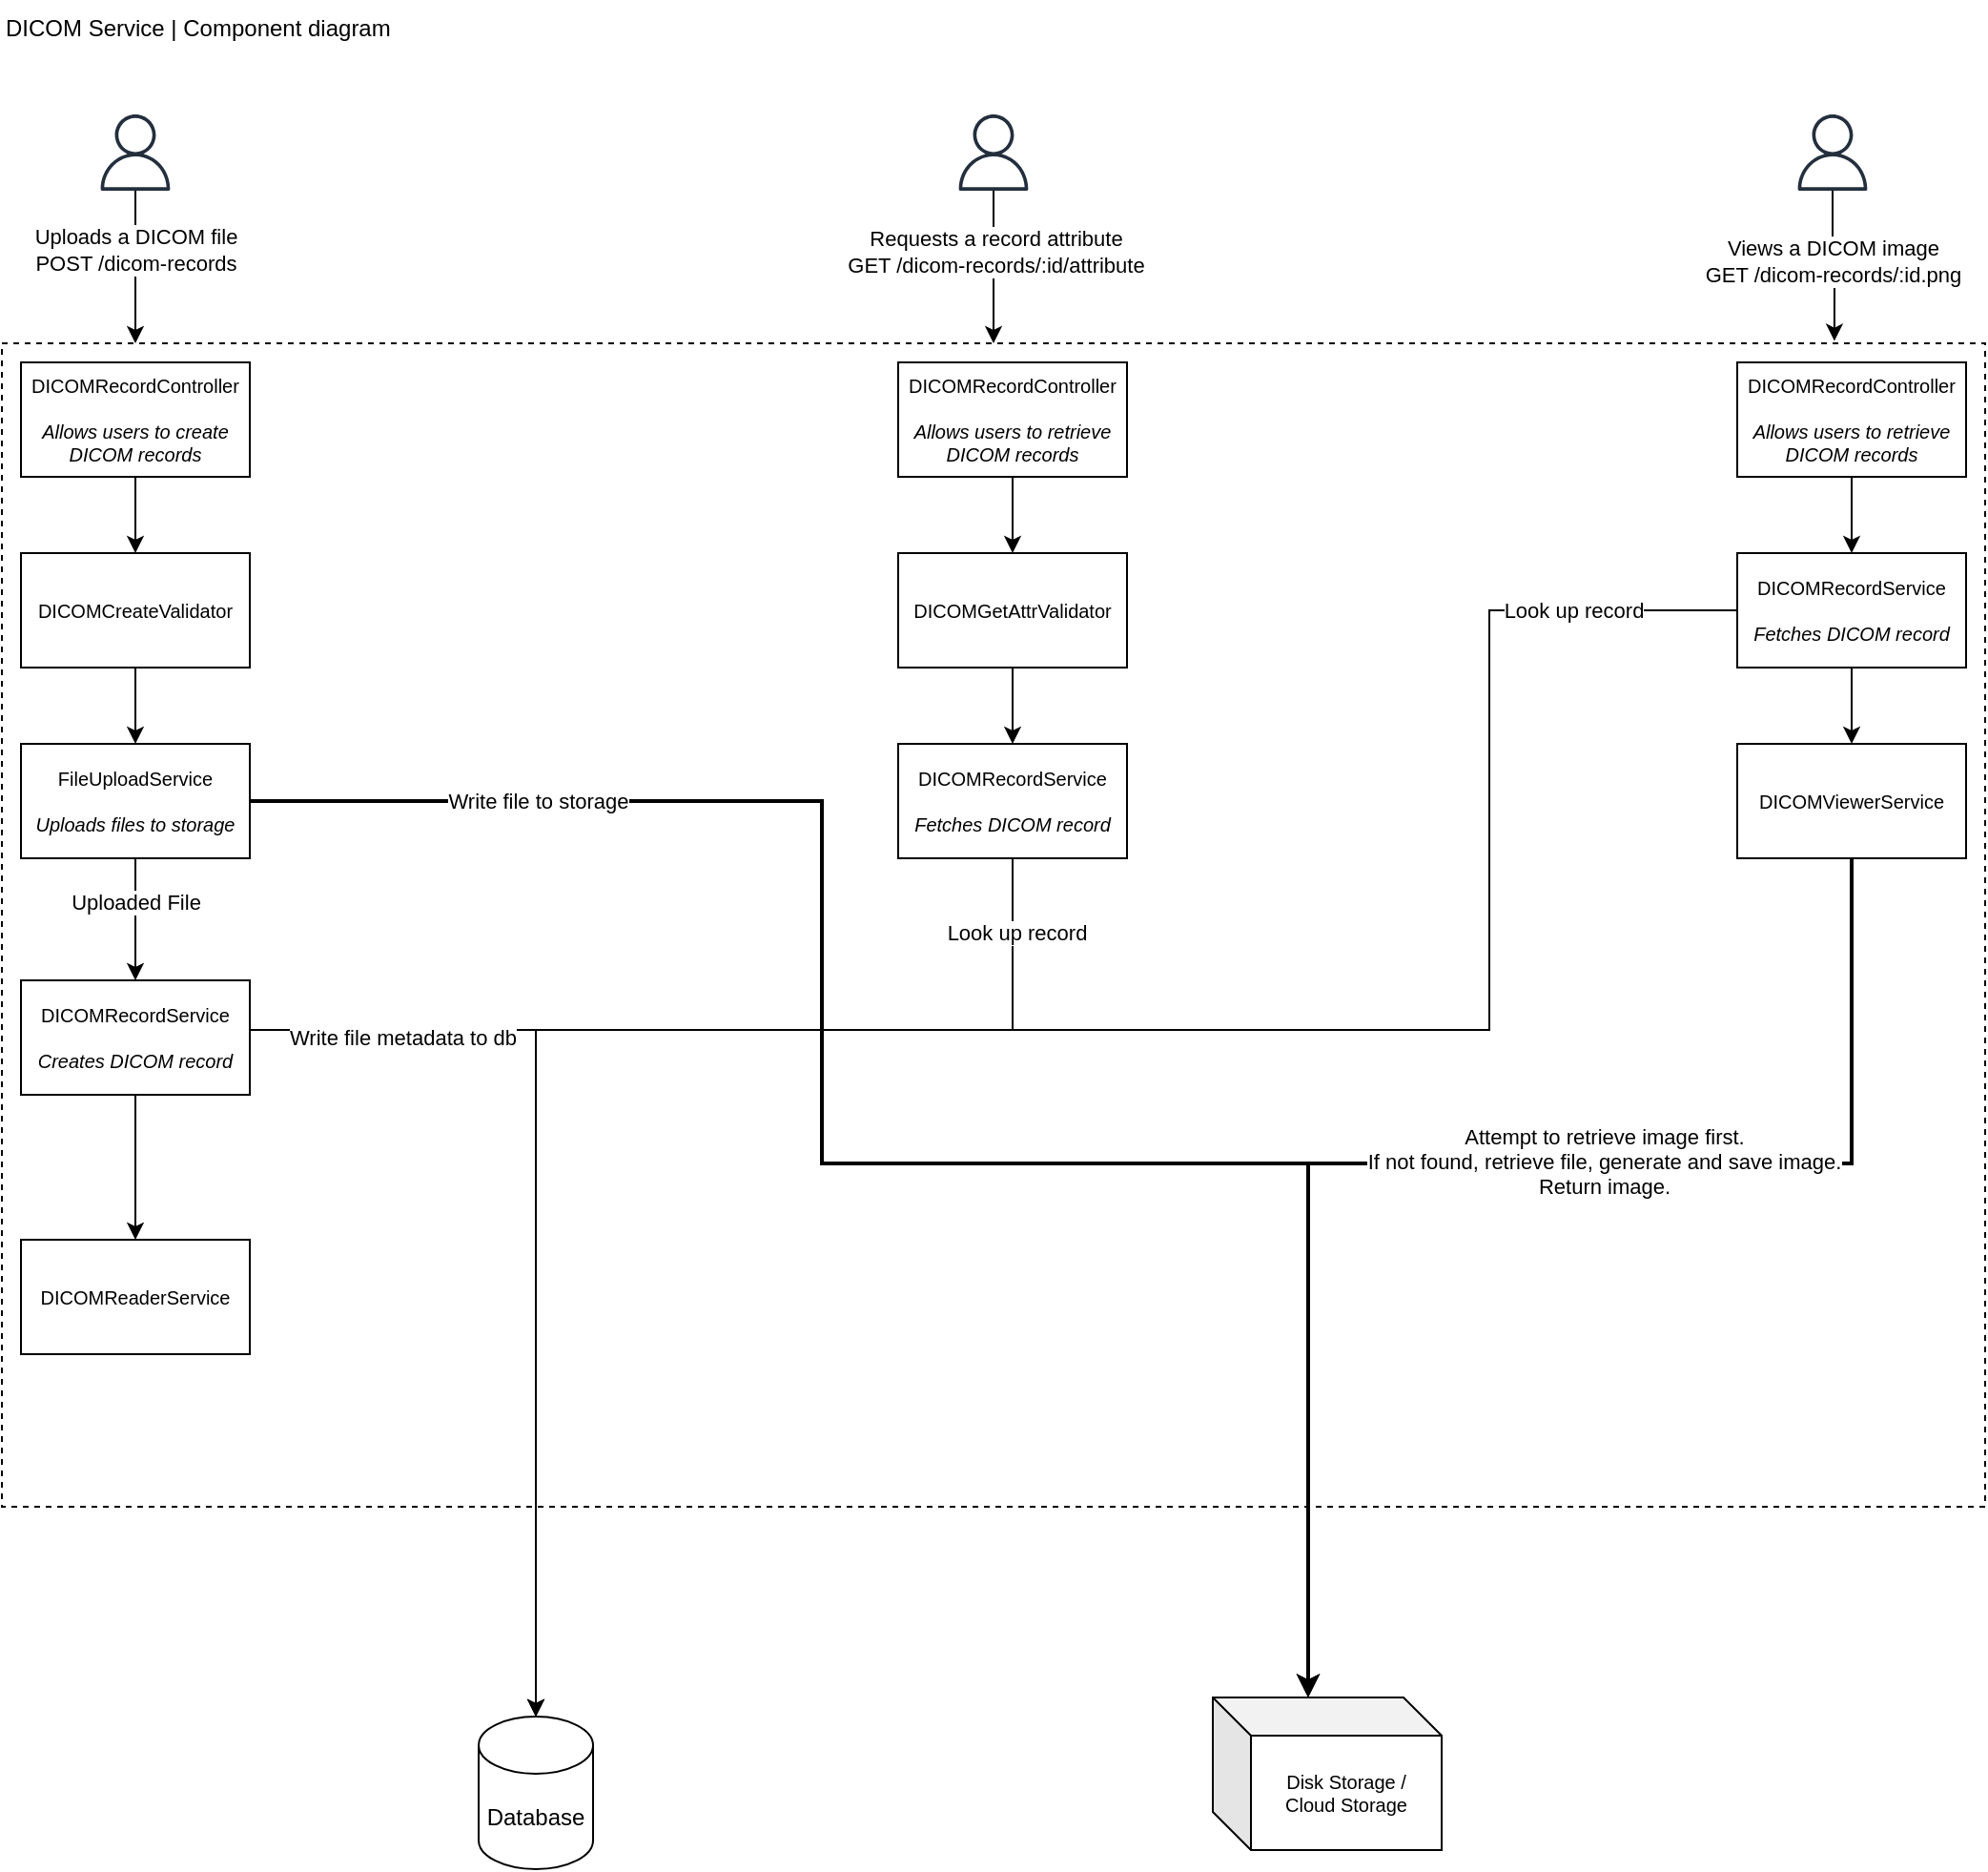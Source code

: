 <mxfile version="22.1.18" type="device">
  <diagram id="C5RBs43oDa-KdzZeNtuy" name="Page-1">
    <mxGraphModel dx="2206" dy="1171" grid="1" gridSize="10" guides="1" tooltips="1" connect="1" arrows="1" fold="1" page="1" pageScale="1" pageWidth="827" pageHeight="1169" math="0" shadow="0">
      <root>
        <mxCell id="WIyWlLk6GJQsqaUBKTNV-0" />
        <mxCell id="WIyWlLk6GJQsqaUBKTNV-1" parent="WIyWlLk6GJQsqaUBKTNV-0" />
        <mxCell id="PVmqU7dUtUpFM0oI26Ke-2" value="" style="rounded=0;whiteSpace=wrap;html=1;fillColor=none;dashed=1;" vertex="1" parent="WIyWlLk6GJQsqaUBKTNV-1">
          <mxGeometry x="10" y="190" width="1040" height="610" as="geometry" />
        </mxCell>
        <mxCell id="PVmqU7dUtUpFM0oI26Ke-0" value="DICOM Service | Component diagram" style="text;html=1;strokeColor=none;fillColor=none;align=left;verticalAlign=middle;whiteSpace=wrap;rounded=0;" vertex="1" parent="WIyWlLk6GJQsqaUBKTNV-1">
          <mxGeometry x="10" y="10" width="220" height="30" as="geometry" />
        </mxCell>
        <mxCell id="PVmqU7dUtUpFM0oI26Ke-1" value="" style="sketch=0;outlineConnect=0;fontColor=#232F3E;gradientColor=none;fillColor=#232F3D;strokeColor=none;dashed=0;verticalLabelPosition=bottom;verticalAlign=top;align=center;html=1;fontSize=12;fontStyle=0;aspect=fixed;pointerEvents=1;shape=mxgraph.aws4.user;" vertex="1" parent="WIyWlLk6GJQsqaUBKTNV-1">
          <mxGeometry x="60" y="70" width="40" height="40" as="geometry" />
        </mxCell>
        <mxCell id="PVmqU7dUtUpFM0oI26Ke-10" style="edgeStyle=orthogonalEdgeStyle;rounded=0;orthogonalLoop=1;jettySize=auto;html=1;" edge="1" parent="WIyWlLk6GJQsqaUBKTNV-1" source="PVmqU7dUtUpFM0oI26Ke-5" target="PVmqU7dUtUpFM0oI26Ke-9">
          <mxGeometry relative="1" as="geometry" />
        </mxCell>
        <mxCell id="PVmqU7dUtUpFM0oI26Ke-5" value="DICOMCreateValidator" style="rounded=0;whiteSpace=wrap;html=1;fontSize=10;" vertex="1" parent="WIyWlLk6GJQsqaUBKTNV-1">
          <mxGeometry x="20" y="300" width="120" height="60" as="geometry" />
        </mxCell>
        <mxCell id="PVmqU7dUtUpFM0oI26Ke-6" value="Disk Storage / &lt;br style=&quot;font-size: 10px;&quot;&gt;Cloud Storage" style="shape=cube;whiteSpace=wrap;html=1;boundedLbl=1;backgroundOutline=1;darkOpacity=0.05;darkOpacity2=0.1;fontSize=10;" vertex="1" parent="WIyWlLk6GJQsqaUBKTNV-1">
          <mxGeometry x="645" y="900" width="120" height="80" as="geometry" />
        </mxCell>
        <mxCell id="PVmqU7dUtUpFM0oI26Ke-32" style="edgeStyle=orthogonalEdgeStyle;rounded=0;orthogonalLoop=1;jettySize=auto;html=1;entryX=0.5;entryY=0;entryDx=0;entryDy=0;" edge="1" parent="WIyWlLk6GJQsqaUBKTNV-1" source="PVmqU7dUtUpFM0oI26Ke-9" target="PVmqU7dUtUpFM0oI26Ke-31">
          <mxGeometry relative="1" as="geometry" />
        </mxCell>
        <mxCell id="PVmqU7dUtUpFM0oI26Ke-34" value="Uploaded File" style="edgeLabel;html=1;align=center;verticalAlign=middle;resizable=0;points=[];" vertex="1" connectable="0" parent="PVmqU7dUtUpFM0oI26Ke-32">
          <mxGeometry x="-0.298" relative="1" as="geometry">
            <mxPoint as="offset" />
          </mxGeometry>
        </mxCell>
        <mxCell id="PVmqU7dUtUpFM0oI26Ke-9" value="FileUploadService&lt;br&gt;&lt;br&gt;&lt;i&gt;Uploads files to storage&lt;/i&gt;" style="rounded=0;whiteSpace=wrap;html=1;fontSize=10;" vertex="1" parent="WIyWlLk6GJQsqaUBKTNV-1">
          <mxGeometry x="20" y="400" width="120" height="60" as="geometry" />
        </mxCell>
        <mxCell id="PVmqU7dUtUpFM0oI26Ke-13" style="edgeStyle=orthogonalEdgeStyle;rounded=0;orthogonalLoop=1;jettySize=auto;html=1;entryX=0.5;entryY=0;entryDx=0;entryDy=0;" edge="1" parent="WIyWlLk6GJQsqaUBKTNV-1" source="PVmqU7dUtUpFM0oI26Ke-12" target="PVmqU7dUtUpFM0oI26Ke-5">
          <mxGeometry relative="1" as="geometry" />
        </mxCell>
        <mxCell id="PVmqU7dUtUpFM0oI26Ke-12" value="DICOMRecordController&lt;br&gt;&lt;br&gt;&lt;i&gt;Allows users to create DICOM records&lt;/i&gt;" style="rounded=0;whiteSpace=wrap;html=1;fontSize=10;" vertex="1" parent="WIyWlLk6GJQsqaUBKTNV-1">
          <mxGeometry x="20" y="200" width="120" height="60" as="geometry" />
        </mxCell>
        <mxCell id="PVmqU7dUtUpFM0oI26Ke-26" style="edgeStyle=orthogonalEdgeStyle;rounded=0;orthogonalLoop=1;jettySize=auto;html=1;" edge="1" parent="WIyWlLk6GJQsqaUBKTNV-1" source="PVmqU7dUtUpFM0oI26Ke-1">
          <mxGeometry relative="1" as="geometry">
            <mxPoint x="80" y="190" as="targetPoint" />
            <Array as="points">
              <mxPoint x="80" y="188" />
            </Array>
          </mxGeometry>
        </mxCell>
        <mxCell id="PVmqU7dUtUpFM0oI26Ke-27" value="Uploads a DICOM file&lt;br&gt;POST /dicom-records" style="edgeLabel;html=1;align=center;verticalAlign=middle;resizable=0;points=[];" vertex="1" connectable="0" parent="PVmqU7dUtUpFM0oI26Ke-26">
          <mxGeometry x="-0.258" relative="1" as="geometry">
            <mxPoint y="1" as="offset" />
          </mxGeometry>
        </mxCell>
        <mxCell id="PVmqU7dUtUpFM0oI26Ke-28" style="edgeStyle=orthogonalEdgeStyle;rounded=0;orthogonalLoop=1;jettySize=auto;html=1;entryX=0;entryY=0;entryDx=50;entryDy=0;entryPerimeter=0;strokeWidth=2;" edge="1" parent="WIyWlLk6GJQsqaUBKTNV-1" source="PVmqU7dUtUpFM0oI26Ke-9" target="PVmqU7dUtUpFM0oI26Ke-6">
          <mxGeometry relative="1" as="geometry">
            <Array as="points">
              <mxPoint x="440" y="430" />
              <mxPoint x="440" y="620" />
              <mxPoint x="695" y="620" />
            </Array>
          </mxGeometry>
        </mxCell>
        <mxCell id="PVmqU7dUtUpFM0oI26Ke-29" value="Write file to storage" style="edgeLabel;html=1;align=center;verticalAlign=middle;resizable=0;points=[];" vertex="1" connectable="0" parent="PVmqU7dUtUpFM0oI26Ke-28">
          <mxGeometry x="-0.027" y="1" relative="1" as="geometry">
            <mxPoint x="-158" y="-189" as="offset" />
          </mxGeometry>
        </mxCell>
        <mxCell id="PVmqU7dUtUpFM0oI26Ke-36" style="edgeStyle=orthogonalEdgeStyle;rounded=0;orthogonalLoop=1;jettySize=auto;html=1;" edge="1" parent="WIyWlLk6GJQsqaUBKTNV-1" source="PVmqU7dUtUpFM0oI26Ke-31" target="PVmqU7dUtUpFM0oI26Ke-35">
          <mxGeometry relative="1" as="geometry">
            <Array as="points">
              <mxPoint x="290" y="550" />
            </Array>
          </mxGeometry>
        </mxCell>
        <mxCell id="PVmqU7dUtUpFM0oI26Ke-37" value="Write file metadata to db" style="edgeLabel;html=1;align=center;verticalAlign=middle;resizable=0;points=[];" vertex="1" connectable="0" parent="PVmqU7dUtUpFM0oI26Ke-36">
          <mxGeometry x="-0.306" y="-3" relative="1" as="geometry">
            <mxPoint x="-67" y="-23" as="offset" />
          </mxGeometry>
        </mxCell>
        <mxCell id="PVmqU7dUtUpFM0oI26Ke-68" value="" style="edgeStyle=orthogonalEdgeStyle;rounded=0;orthogonalLoop=1;jettySize=auto;html=1;" edge="1" parent="WIyWlLk6GJQsqaUBKTNV-1" source="PVmqU7dUtUpFM0oI26Ke-31" target="PVmqU7dUtUpFM0oI26Ke-66">
          <mxGeometry relative="1" as="geometry" />
        </mxCell>
        <mxCell id="PVmqU7dUtUpFM0oI26Ke-31" value="DICOMRecordService&lt;br&gt;&lt;br&gt;&lt;i&gt;Creates DICOM record&lt;/i&gt;" style="rounded=0;whiteSpace=wrap;html=1;fontSize=10;" vertex="1" parent="WIyWlLk6GJQsqaUBKTNV-1">
          <mxGeometry x="20" y="524" width="120" height="60" as="geometry" />
        </mxCell>
        <mxCell id="PVmqU7dUtUpFM0oI26Ke-35" value="Database" style="shape=cylinder3;whiteSpace=wrap;html=1;boundedLbl=1;backgroundOutline=1;size=15;" vertex="1" parent="WIyWlLk6GJQsqaUBKTNV-1">
          <mxGeometry x="260" y="910" width="60" height="80" as="geometry" />
        </mxCell>
        <mxCell id="PVmqU7dUtUpFM0oI26Ke-38" value="" style="sketch=0;outlineConnect=0;fontColor=#232F3E;gradientColor=none;fillColor=#232F3D;strokeColor=none;dashed=0;verticalLabelPosition=bottom;verticalAlign=top;align=center;html=1;fontSize=12;fontStyle=0;aspect=fixed;pointerEvents=1;shape=mxgraph.aws4.user;" vertex="1" parent="WIyWlLk6GJQsqaUBKTNV-1">
          <mxGeometry x="510" y="70" width="40" height="40" as="geometry" />
        </mxCell>
        <mxCell id="PVmqU7dUtUpFM0oI26Ke-39" style="edgeStyle=orthogonalEdgeStyle;rounded=0;orthogonalLoop=1;jettySize=auto;html=1;entryX=0.5;entryY=0;entryDx=0;entryDy=0;" edge="1" parent="WIyWlLk6GJQsqaUBKTNV-1" source="PVmqU7dUtUpFM0oI26Ke-38" target="PVmqU7dUtUpFM0oI26Ke-2">
          <mxGeometry relative="1" as="geometry" />
        </mxCell>
        <mxCell id="PVmqU7dUtUpFM0oI26Ke-40" value="Requests a record attribute&lt;br&gt;GET /dicom-records/:id/attribute" style="edgeLabel;html=1;align=center;verticalAlign=middle;resizable=0;points=[];" vertex="1" connectable="0" parent="PVmqU7dUtUpFM0oI26Ke-39">
          <mxGeometry x="-0.237" y="1" relative="1" as="geometry">
            <mxPoint y="1" as="offset" />
          </mxGeometry>
        </mxCell>
        <mxCell id="PVmqU7dUtUpFM0oI26Ke-43" style="edgeStyle=orthogonalEdgeStyle;rounded=0;orthogonalLoop=1;jettySize=auto;html=1;entryX=0.5;entryY=0;entryDx=0;entryDy=0;" edge="1" parent="WIyWlLk6GJQsqaUBKTNV-1" source="PVmqU7dUtUpFM0oI26Ke-41" target="PVmqU7dUtUpFM0oI26Ke-42">
          <mxGeometry relative="1" as="geometry" />
        </mxCell>
        <mxCell id="PVmqU7dUtUpFM0oI26Ke-41" value="DICOMRecordController&lt;br&gt;&lt;br&gt;&lt;i&gt;Allows users to retrieve DICOM records&lt;/i&gt;" style="rounded=0;whiteSpace=wrap;html=1;fontSize=10;" vertex="1" parent="WIyWlLk6GJQsqaUBKTNV-1">
          <mxGeometry x="480" y="200" width="120" height="60" as="geometry" />
        </mxCell>
        <mxCell id="PVmqU7dUtUpFM0oI26Ke-45" style="edgeStyle=orthogonalEdgeStyle;rounded=0;orthogonalLoop=1;jettySize=auto;html=1;" edge="1" parent="WIyWlLk6GJQsqaUBKTNV-1" source="PVmqU7dUtUpFM0oI26Ke-42" target="PVmqU7dUtUpFM0oI26Ke-44">
          <mxGeometry relative="1" as="geometry" />
        </mxCell>
        <mxCell id="PVmqU7dUtUpFM0oI26Ke-42" value="DICOMGetAttrValidator" style="rounded=0;whiteSpace=wrap;html=1;fontSize=10;" vertex="1" parent="WIyWlLk6GJQsqaUBKTNV-1">
          <mxGeometry x="480" y="300" width="120" height="60" as="geometry" />
        </mxCell>
        <mxCell id="PVmqU7dUtUpFM0oI26Ke-44" value="DICOMRecordService&lt;br&gt;&lt;br&gt;&lt;i&gt;Fetches DICOM record&lt;/i&gt;" style="rounded=0;whiteSpace=wrap;html=1;fontSize=10;" vertex="1" parent="WIyWlLk6GJQsqaUBKTNV-1">
          <mxGeometry x="480" y="400" width="120" height="60" as="geometry" />
        </mxCell>
        <mxCell id="PVmqU7dUtUpFM0oI26Ke-50" value="" style="sketch=0;outlineConnect=0;fontColor=#232F3E;gradientColor=none;fillColor=#232F3D;strokeColor=none;dashed=0;verticalLabelPosition=bottom;verticalAlign=top;align=center;html=1;fontSize=12;fontStyle=0;aspect=fixed;pointerEvents=1;shape=mxgraph.aws4.user;" vertex="1" parent="WIyWlLk6GJQsqaUBKTNV-1">
          <mxGeometry x="950" y="70" width="40" height="40" as="geometry" />
        </mxCell>
        <mxCell id="PVmqU7dUtUpFM0oI26Ke-58" style="edgeStyle=orthogonalEdgeStyle;rounded=0;orthogonalLoop=1;jettySize=auto;html=1;entryX=0.5;entryY=0;entryDx=0;entryDy=0;" edge="1" parent="WIyWlLk6GJQsqaUBKTNV-1" source="PVmqU7dUtUpFM0oI26Ke-52" target="PVmqU7dUtUpFM0oI26Ke-54">
          <mxGeometry relative="1" as="geometry" />
        </mxCell>
        <mxCell id="PVmqU7dUtUpFM0oI26Ke-52" value="DICOMRecordController&lt;br&gt;&lt;br&gt;&lt;i&gt;Allows users to retrieve DICOM records&lt;/i&gt;" style="rounded=0;whiteSpace=wrap;html=1;fontSize=10;" vertex="1" parent="WIyWlLk6GJQsqaUBKTNV-1">
          <mxGeometry x="920" y="200" width="120" height="60" as="geometry" />
        </mxCell>
        <mxCell id="PVmqU7dUtUpFM0oI26Ke-60" style="edgeStyle=orthogonalEdgeStyle;rounded=0;orthogonalLoop=1;jettySize=auto;html=1;entryX=0.5;entryY=0;entryDx=0;entryDy=0;" edge="1" parent="WIyWlLk6GJQsqaUBKTNV-1" source="PVmqU7dUtUpFM0oI26Ke-54" target="PVmqU7dUtUpFM0oI26Ke-59">
          <mxGeometry relative="1" as="geometry" />
        </mxCell>
        <mxCell id="PVmqU7dUtUpFM0oI26Ke-54" value="DICOMRecordService&lt;br&gt;&lt;br&gt;&lt;i&gt;Fetches DICOM record&lt;/i&gt;" style="rounded=0;whiteSpace=wrap;html=1;fontSize=10;" vertex="1" parent="WIyWlLk6GJQsqaUBKTNV-1">
          <mxGeometry x="920" y="300" width="120" height="60" as="geometry" />
        </mxCell>
        <mxCell id="PVmqU7dUtUpFM0oI26Ke-56" style="edgeStyle=orthogonalEdgeStyle;rounded=0;orthogonalLoop=1;jettySize=auto;html=1;entryX=0.924;entryY=-0.002;entryDx=0;entryDy=0;entryPerimeter=0;" edge="1" parent="WIyWlLk6GJQsqaUBKTNV-1" source="PVmqU7dUtUpFM0oI26Ke-50" target="PVmqU7dUtUpFM0oI26Ke-2">
          <mxGeometry relative="1" as="geometry" />
        </mxCell>
        <mxCell id="PVmqU7dUtUpFM0oI26Ke-57" value="Views a DICOM image&lt;br style=&quot;border-color: var(--border-color);&quot;&gt;GET /dicom-records/:id.png" style="edgeLabel;html=1;align=center;verticalAlign=middle;resizable=0;points=[];" vertex="1" connectable="0" parent="PVmqU7dUtUpFM0oI26Ke-56">
          <mxGeometry x="-0.074" relative="1" as="geometry">
            <mxPoint as="offset" />
          </mxGeometry>
        </mxCell>
        <mxCell id="PVmqU7dUtUpFM0oI26Ke-59" value="DICOMViewerService" style="rounded=0;whiteSpace=wrap;html=1;fontSize=10;" vertex="1" parent="WIyWlLk6GJQsqaUBKTNV-1">
          <mxGeometry x="920" y="400" width="120" height="60" as="geometry" />
        </mxCell>
        <mxCell id="PVmqU7dUtUpFM0oI26Ke-62" style="edgeStyle=orthogonalEdgeStyle;rounded=0;orthogonalLoop=1;jettySize=auto;html=1;entryX=0;entryY=0;entryDx=50;entryDy=0;entryPerimeter=0;strokeWidth=2;" edge="1" parent="WIyWlLk6GJQsqaUBKTNV-1" source="PVmqU7dUtUpFM0oI26Ke-59" target="PVmqU7dUtUpFM0oI26Ke-6">
          <mxGeometry relative="1" as="geometry">
            <Array as="points">
              <mxPoint x="980" y="620" />
              <mxPoint x="695" y="620" />
            </Array>
          </mxGeometry>
        </mxCell>
        <mxCell id="PVmqU7dUtUpFM0oI26Ke-65" value="Attempt to retrieve image first.&lt;br&gt;If not found, retrieve file, generate and save image.&lt;br&gt;Return image." style="edgeLabel;html=1;align=center;verticalAlign=middle;resizable=0;points=[];" vertex="1" connectable="0" parent="PVmqU7dUtUpFM0oI26Ke-62">
          <mxGeometry x="-0.563" relative="1" as="geometry">
            <mxPoint x="-130" as="offset" />
          </mxGeometry>
        </mxCell>
        <mxCell id="PVmqU7dUtUpFM0oI26Ke-66" value="DICOMReaderService" style="rounded=0;whiteSpace=wrap;html=1;fontSize=10;" vertex="1" parent="WIyWlLk6GJQsqaUBKTNV-1">
          <mxGeometry x="20" y="660" width="120" height="60" as="geometry" />
        </mxCell>
        <mxCell id="PVmqU7dUtUpFM0oI26Ke-70" style="edgeStyle=orthogonalEdgeStyle;rounded=0;orthogonalLoop=1;jettySize=auto;html=1;entryX=0.5;entryY=0;entryDx=0;entryDy=0;entryPerimeter=0;" edge="1" parent="WIyWlLk6GJQsqaUBKTNV-1" source="PVmqU7dUtUpFM0oI26Ke-44" target="PVmqU7dUtUpFM0oI26Ke-35">
          <mxGeometry relative="1" as="geometry">
            <Array as="points">
              <mxPoint x="540" y="550" />
              <mxPoint x="290" y="550" />
            </Array>
          </mxGeometry>
        </mxCell>
        <mxCell id="PVmqU7dUtUpFM0oI26Ke-72" value="Look up record" style="edgeLabel;html=1;align=center;verticalAlign=middle;resizable=0;points=[];" vertex="1" connectable="0" parent="PVmqU7dUtUpFM0oI26Ke-70">
          <mxGeometry x="-0.89" y="2" relative="1" as="geometry">
            <mxPoint as="offset" />
          </mxGeometry>
        </mxCell>
        <mxCell id="PVmqU7dUtUpFM0oI26Ke-71" style="edgeStyle=orthogonalEdgeStyle;rounded=0;orthogonalLoop=1;jettySize=auto;html=1;entryX=0.5;entryY=0;entryDx=0;entryDy=0;entryPerimeter=0;" edge="1" parent="WIyWlLk6GJQsqaUBKTNV-1" source="PVmqU7dUtUpFM0oI26Ke-54" target="PVmqU7dUtUpFM0oI26Ke-35">
          <mxGeometry relative="1" as="geometry">
            <Array as="points">
              <mxPoint x="790" y="330" />
              <mxPoint x="790" y="550" />
              <mxPoint x="290" y="550" />
            </Array>
          </mxGeometry>
        </mxCell>
        <mxCell id="PVmqU7dUtUpFM0oI26Ke-73" value="Look up record" style="edgeLabel;html=1;align=center;verticalAlign=middle;resizable=0;points=[];" vertex="1" connectable="0" parent="PVmqU7dUtUpFM0oI26Ke-71">
          <mxGeometry x="-0.857" relative="1" as="geometry">
            <mxPoint as="offset" />
          </mxGeometry>
        </mxCell>
      </root>
    </mxGraphModel>
  </diagram>
</mxfile>
